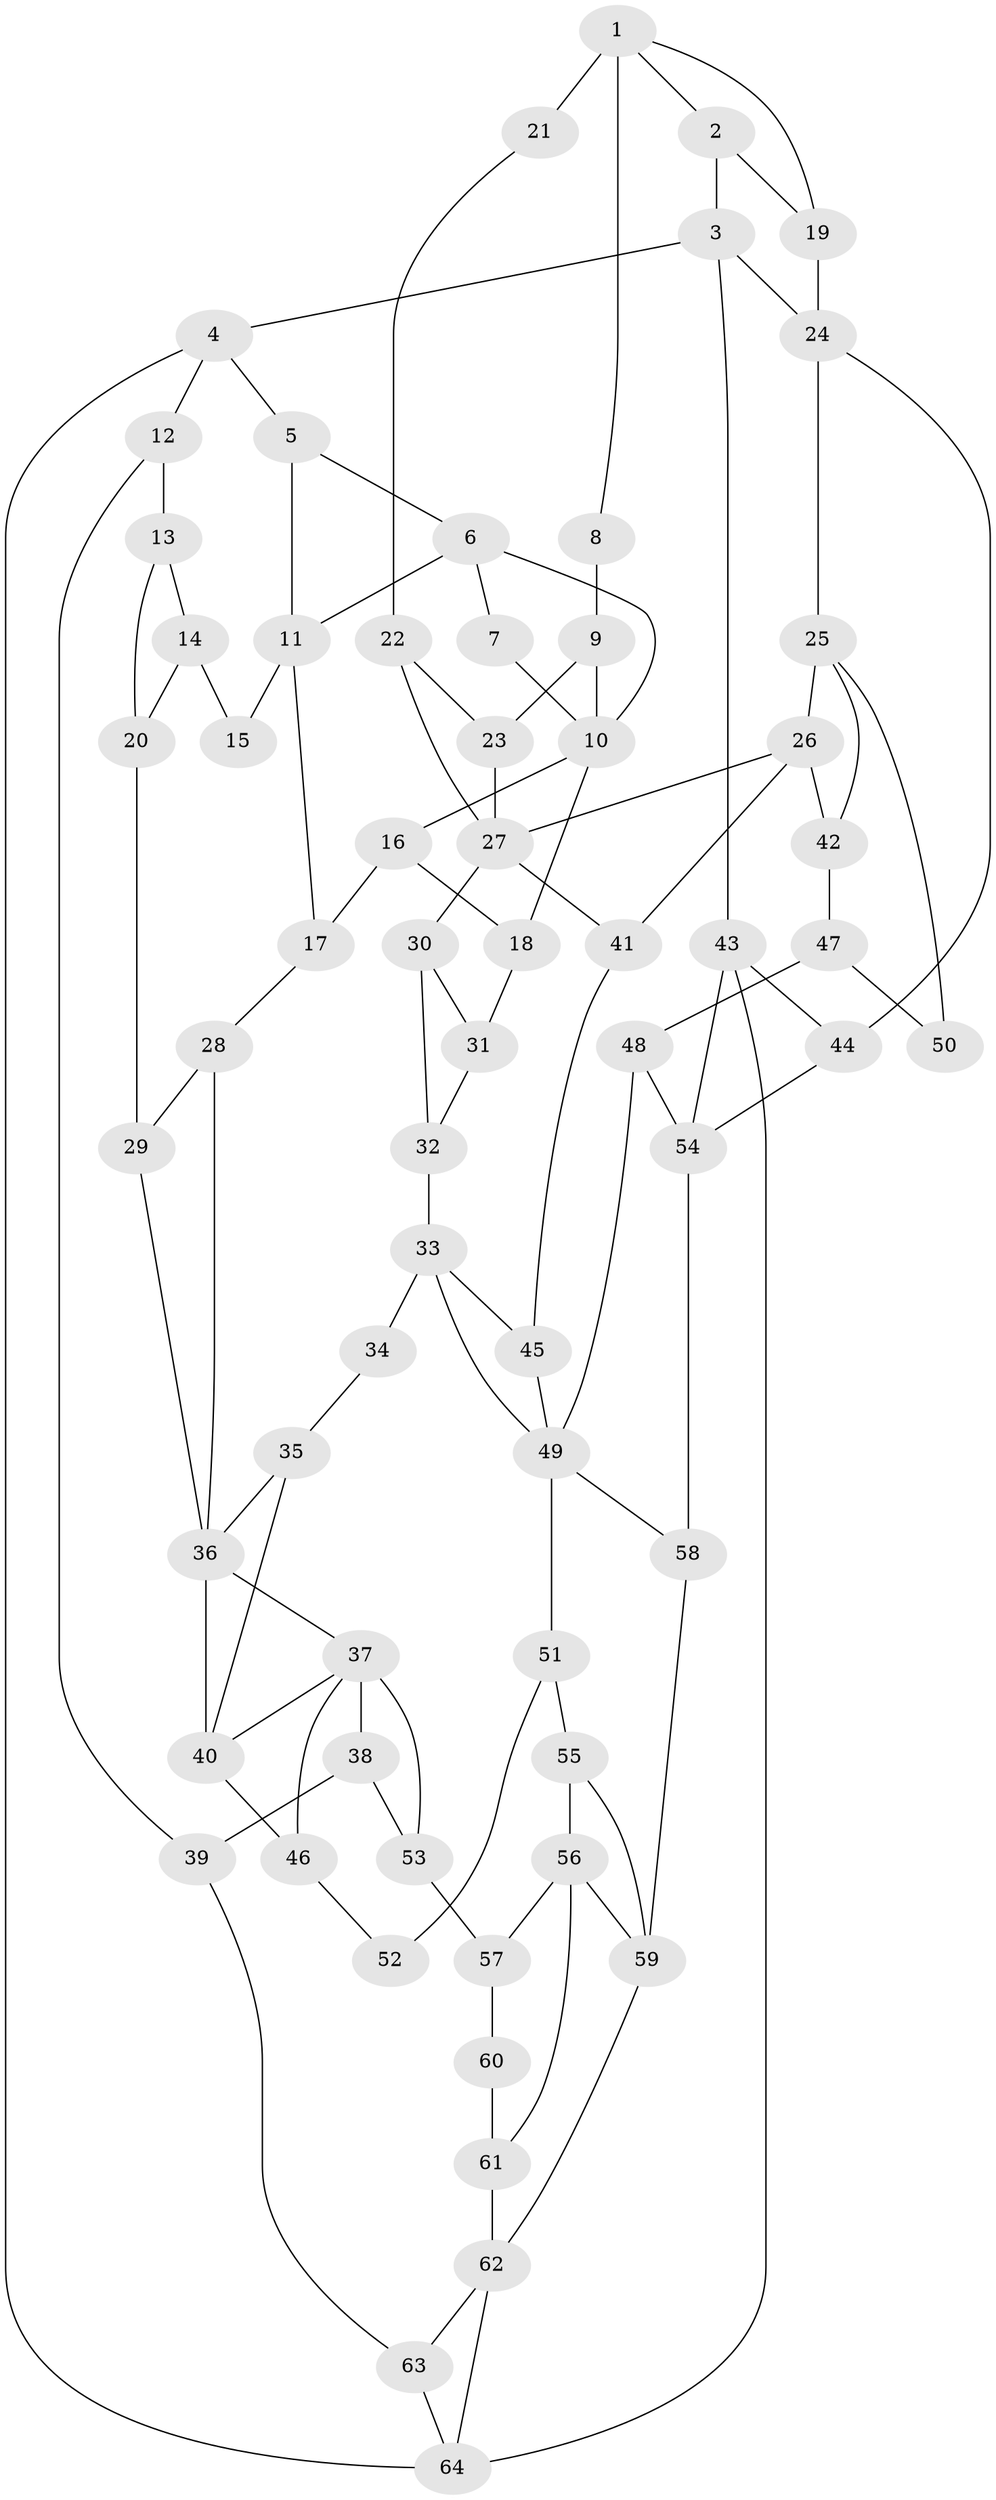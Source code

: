 // original degree distribution, {3: 0.015625, 4: 0.28125, 6: 0.265625, 5: 0.4375}
// Generated by graph-tools (version 1.1) at 2025/38/03/09/25 02:38:29]
// undirected, 64 vertices, 105 edges
graph export_dot {
graph [start="1"]
  node [color=gray90,style=filled];
  1;
  2;
  3;
  4;
  5;
  6;
  7;
  8;
  9;
  10;
  11;
  12;
  13;
  14;
  15;
  16;
  17;
  18;
  19;
  20;
  21;
  22;
  23;
  24;
  25;
  26;
  27;
  28;
  29;
  30;
  31;
  32;
  33;
  34;
  35;
  36;
  37;
  38;
  39;
  40;
  41;
  42;
  43;
  44;
  45;
  46;
  47;
  48;
  49;
  50;
  51;
  52;
  53;
  54;
  55;
  56;
  57;
  58;
  59;
  60;
  61;
  62;
  63;
  64;
  1 -- 2 [weight=1.0];
  1 -- 8 [weight=1.0];
  1 -- 19 [weight=1.0];
  1 -- 21 [weight=2.0];
  2 -- 3 [weight=1.0];
  2 -- 19 [weight=1.0];
  3 -- 4 [weight=1.0];
  3 -- 24 [weight=1.0];
  3 -- 43 [weight=1.0];
  4 -- 5 [weight=1.0];
  4 -- 12 [weight=1.0];
  4 -- 64 [weight=1.0];
  5 -- 6 [weight=1.0];
  5 -- 11 [weight=1.0];
  6 -- 7 [weight=1.0];
  6 -- 10 [weight=1.0];
  6 -- 11 [weight=2.0];
  7 -- 10 [weight=1.0];
  8 -- 9 [weight=2.0];
  9 -- 10 [weight=2.0];
  9 -- 23 [weight=1.0];
  10 -- 16 [weight=1.0];
  10 -- 18 [weight=1.0];
  11 -- 15 [weight=2.0];
  11 -- 17 [weight=1.0];
  12 -- 13 [weight=1.0];
  12 -- 39 [weight=1.0];
  13 -- 14 [weight=1.0];
  13 -- 20 [weight=1.0];
  14 -- 15 [weight=2.0];
  14 -- 20 [weight=1.0];
  16 -- 17 [weight=1.0];
  16 -- 18 [weight=1.0];
  17 -- 28 [weight=1.0];
  18 -- 31 [weight=1.0];
  19 -- 24 [weight=2.0];
  20 -- 29 [weight=1.0];
  21 -- 22 [weight=1.0];
  22 -- 23 [weight=1.0];
  22 -- 27 [weight=1.0];
  23 -- 27 [weight=1.0];
  24 -- 25 [weight=2.0];
  24 -- 44 [weight=1.0];
  25 -- 26 [weight=1.0];
  25 -- 42 [weight=1.0];
  25 -- 50 [weight=1.0];
  26 -- 27 [weight=1.0];
  26 -- 41 [weight=1.0];
  26 -- 42 [weight=2.0];
  27 -- 30 [weight=2.0];
  27 -- 41 [weight=1.0];
  28 -- 29 [weight=1.0];
  28 -- 36 [weight=1.0];
  29 -- 36 [weight=1.0];
  30 -- 31 [weight=1.0];
  30 -- 32 [weight=1.0];
  31 -- 32 [weight=1.0];
  32 -- 33 [weight=2.0];
  33 -- 34 [weight=2.0];
  33 -- 45 [weight=1.0];
  33 -- 49 [weight=1.0];
  34 -- 35 [weight=1.0];
  35 -- 36 [weight=1.0];
  35 -- 40 [weight=1.0];
  36 -- 37 [weight=1.0];
  36 -- 40 [weight=2.0];
  37 -- 38 [weight=1.0];
  37 -- 40 [weight=2.0];
  37 -- 46 [weight=1.0];
  37 -- 53 [weight=1.0];
  38 -- 39 [weight=1.0];
  38 -- 53 [weight=1.0];
  39 -- 63 [weight=1.0];
  40 -- 46 [weight=1.0];
  41 -- 45 [weight=1.0];
  42 -- 47 [weight=2.0];
  43 -- 44 [weight=1.0];
  43 -- 54 [weight=1.0];
  43 -- 64 [weight=1.0];
  44 -- 54 [weight=1.0];
  45 -- 49 [weight=1.0];
  46 -- 52 [weight=1.0];
  47 -- 48 [weight=2.0];
  47 -- 50 [weight=2.0];
  48 -- 49 [weight=1.0];
  48 -- 54 [weight=2.0];
  49 -- 51 [weight=2.0];
  49 -- 58 [weight=1.0];
  51 -- 52 [weight=2.0];
  51 -- 55 [weight=2.0];
  53 -- 57 [weight=1.0];
  54 -- 58 [weight=2.0];
  55 -- 56 [weight=2.0];
  55 -- 59 [weight=1.0];
  56 -- 57 [weight=1.0];
  56 -- 59 [weight=1.0];
  56 -- 61 [weight=1.0];
  57 -- 60 [weight=1.0];
  58 -- 59 [weight=1.0];
  59 -- 62 [weight=1.0];
  60 -- 61 [weight=2.0];
  61 -- 62 [weight=3.0];
  62 -- 63 [weight=1.0];
  62 -- 64 [weight=1.0];
  63 -- 64 [weight=1.0];
}
